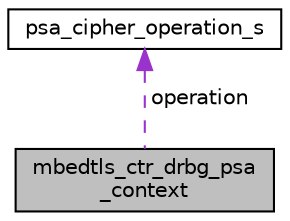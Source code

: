 digraph "mbedtls_ctr_drbg_psa_context"
{
 // LATEX_PDF_SIZE
  edge [fontname="Helvetica",fontsize="10",labelfontname="Helvetica",labelfontsize="10"];
  node [fontname="Helvetica",fontsize="10",shape=record];
  Node1 [label="mbedtls_ctr_drbg_psa\l_context",height=0.2,width=0.4,color="black", fillcolor="grey75", style="filled", fontcolor="black",tooltip=" "];
  Node2 -> Node1 [dir="back",color="darkorchid3",fontsize="10",style="dashed",label=" operation" ,fontname="Helvetica"];
  Node2 [label="psa_cipher_operation_s",height=0.2,width=0.4,color="black", fillcolor="white", style="filled",URL="$structpsa__cipher__operation__s.html",tooltip=" "];
}
